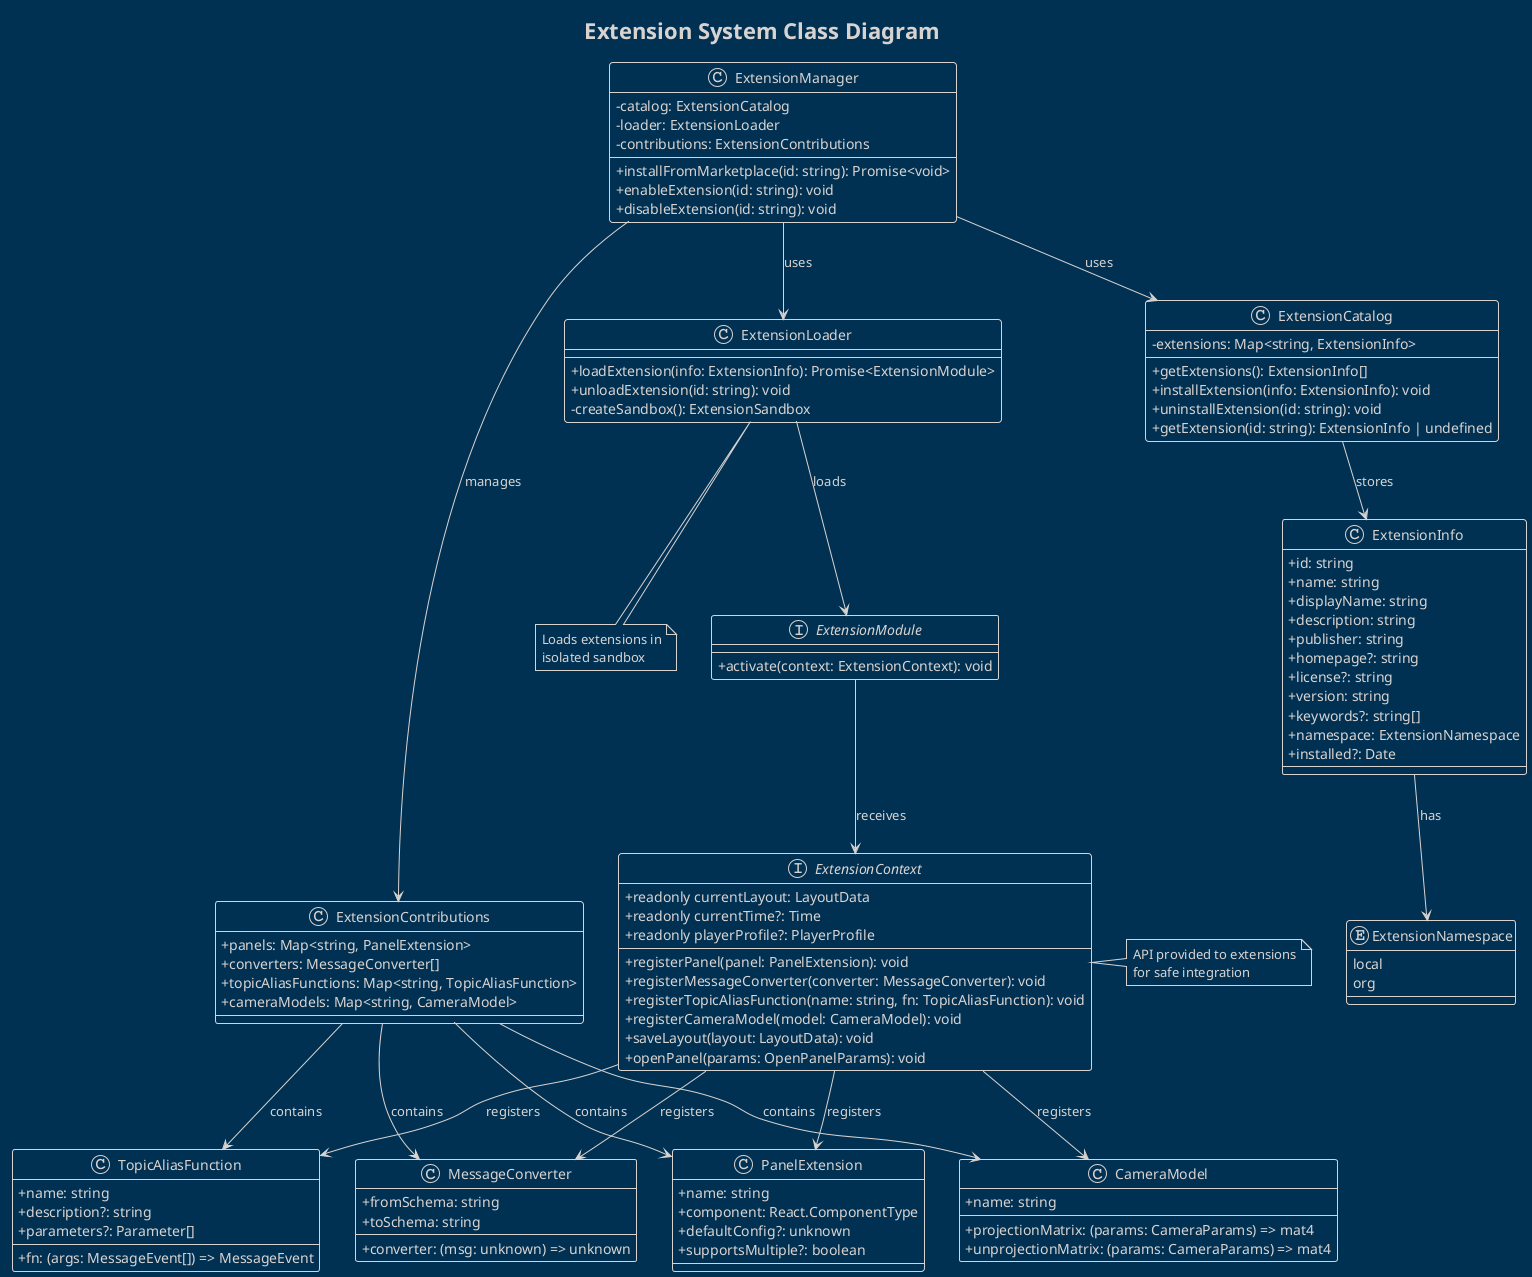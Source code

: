 @startuml extension-class-diagram
!theme blueprint
skinparam classAttributeIconSize 0

title Extension System Class Diagram

interface ExtensionContext {
  + registerPanel(panel: PanelExtension): void
  + registerMessageConverter(converter: MessageConverter): void
  + registerTopicAliasFunction(name: string, fn: TopicAliasFunction): void
  + registerCameraModel(model: CameraModel): void
  + readonly currentLayout: LayoutData
  + readonly currentTime?: Time
  + readonly playerProfile?: PlayerProfile
  + saveLayout(layout: LayoutData): void
  + openPanel(params: OpenPanelParams): void
}

class ExtensionInfo {
  + id: string
  + name: string
  + displayName: string
  + description: string
  + publisher: string
  + homepage?: string
  + license?: string
  + version: string
  + keywords?: string[]
  + namespace: ExtensionNamespace
  + installed?: Date
}

class ExtensionCatalog {
  - extensions: Map<string, ExtensionInfo>
  + getExtensions(): ExtensionInfo[]
  + installExtension(info: ExtensionInfo): void
  + uninstallExtension(id: string): void
  + getExtension(id: string): ExtensionInfo | undefined
}

interface ExtensionModule {
  + activate(context: ExtensionContext): void
}

class ExtensionLoader {
  + loadExtension(info: ExtensionInfo): Promise<ExtensionModule>
  + unloadExtension(id: string): void
  - createSandbox(): ExtensionSandbox
}

class PanelExtension {
  + name: string
  + component: React.ComponentType
  + defaultConfig?: unknown
  + supportsMultiple?: boolean
}

class MessageConverter {
  + fromSchema: string
  + toSchema: string
  + converter: (msg: unknown) => unknown
}

class TopicAliasFunction {
  + name: string
  + fn: (args: MessageEvent[]) => MessageEvent
  + description?: string
  + parameters?: Parameter[]
}

class CameraModel {
  + name: string
  + projectionMatrix: (params: CameraParams) => mat4
  + unprojectionMatrix: (params: CameraParams) => mat4
}

class ExtensionContributions {
  + panels: Map<string, PanelExtension>
  + converters: MessageConverter[]
  + topicAliasFunctions: Map<string, TopicAliasFunction>
  + cameraModels: Map<string, CameraModel>
}

class ExtensionManager {
  - catalog: ExtensionCatalog
  - loader: ExtensionLoader
  - contributions: ExtensionContributions
  + installFromMarketplace(id: string): Promise<void>
  + enableExtension(id: string): void
  + disableExtension(id: string): void
}

enum ExtensionNamespace {
  local
  org
}

ExtensionManager --> ExtensionCatalog : uses
ExtensionManager --> ExtensionLoader : uses
ExtensionManager --> ExtensionContributions : manages
ExtensionCatalog --> ExtensionInfo : stores
ExtensionLoader --> ExtensionModule : loads
ExtensionModule --> ExtensionContext : receives
ExtensionContext --> PanelExtension : registers
ExtensionContext --> MessageConverter : registers
ExtensionContext --> TopicAliasFunction : registers
ExtensionContext --> CameraModel : registers
ExtensionContributions --> PanelExtension : contains
ExtensionContributions --> MessageConverter : contains
ExtensionContributions --> TopicAliasFunction : contains
ExtensionContributions --> CameraModel : contains
ExtensionInfo --> ExtensionNamespace : has

note right of ExtensionContext
  API provided to extensions
  for safe integration
end note

note bottom of ExtensionLoader
  Loads extensions in
  isolated sandbox
end note

@enduml